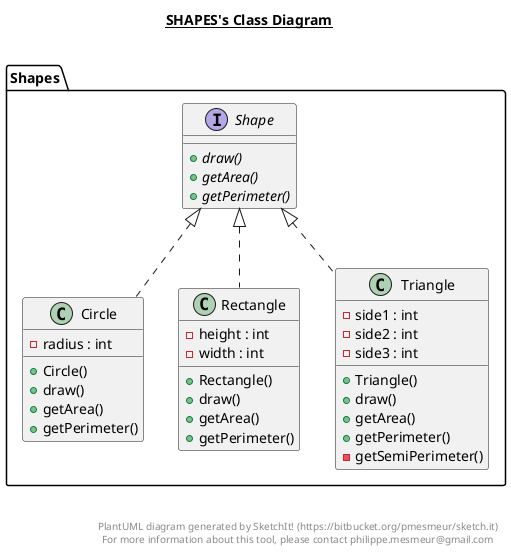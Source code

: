 @startuml

title __SHAPES's Class Diagram__\n

    namespace Shapes {
      class Shapes.Circle {
          - radius : int
          + Circle()
          + draw()
          + getArea()
          + getPerimeter()
      }
    }

    namespace Shapes {
      class Shapes.Rectangle {
          - height : int
          - width : int
          + Rectangle()
          + draw()
          + getArea()
          + getPerimeter()
      }
    }

    namespace Shapes {
      interface Shapes.Shape {
          {abstract} + draw()
          {abstract} + getArea()
          {abstract} + getPerimeter()
      }
    }

    namespace Shapes {
      class Shapes.Triangle {
          - side1 : int
          - side2 : int
          - side3 : int
          + Triangle()
          + draw()
          + getArea()
          + getPerimeter()
          - getSemiPerimeter()
      }
    }

  

  Shapes.Circle .up.|> Shapes.Shape
  Shapes.Rectangle .up.|> Shapes.Shape
  Shapes.Triangle .up.|> Shapes.Shape


right footer


PlantUML diagram generated by SketchIt! (https://bitbucket.org/pmesmeur/sketch.it)
For more information about this tool, please contact philippe.mesmeur@gmail.com
endfooter

@enduml
